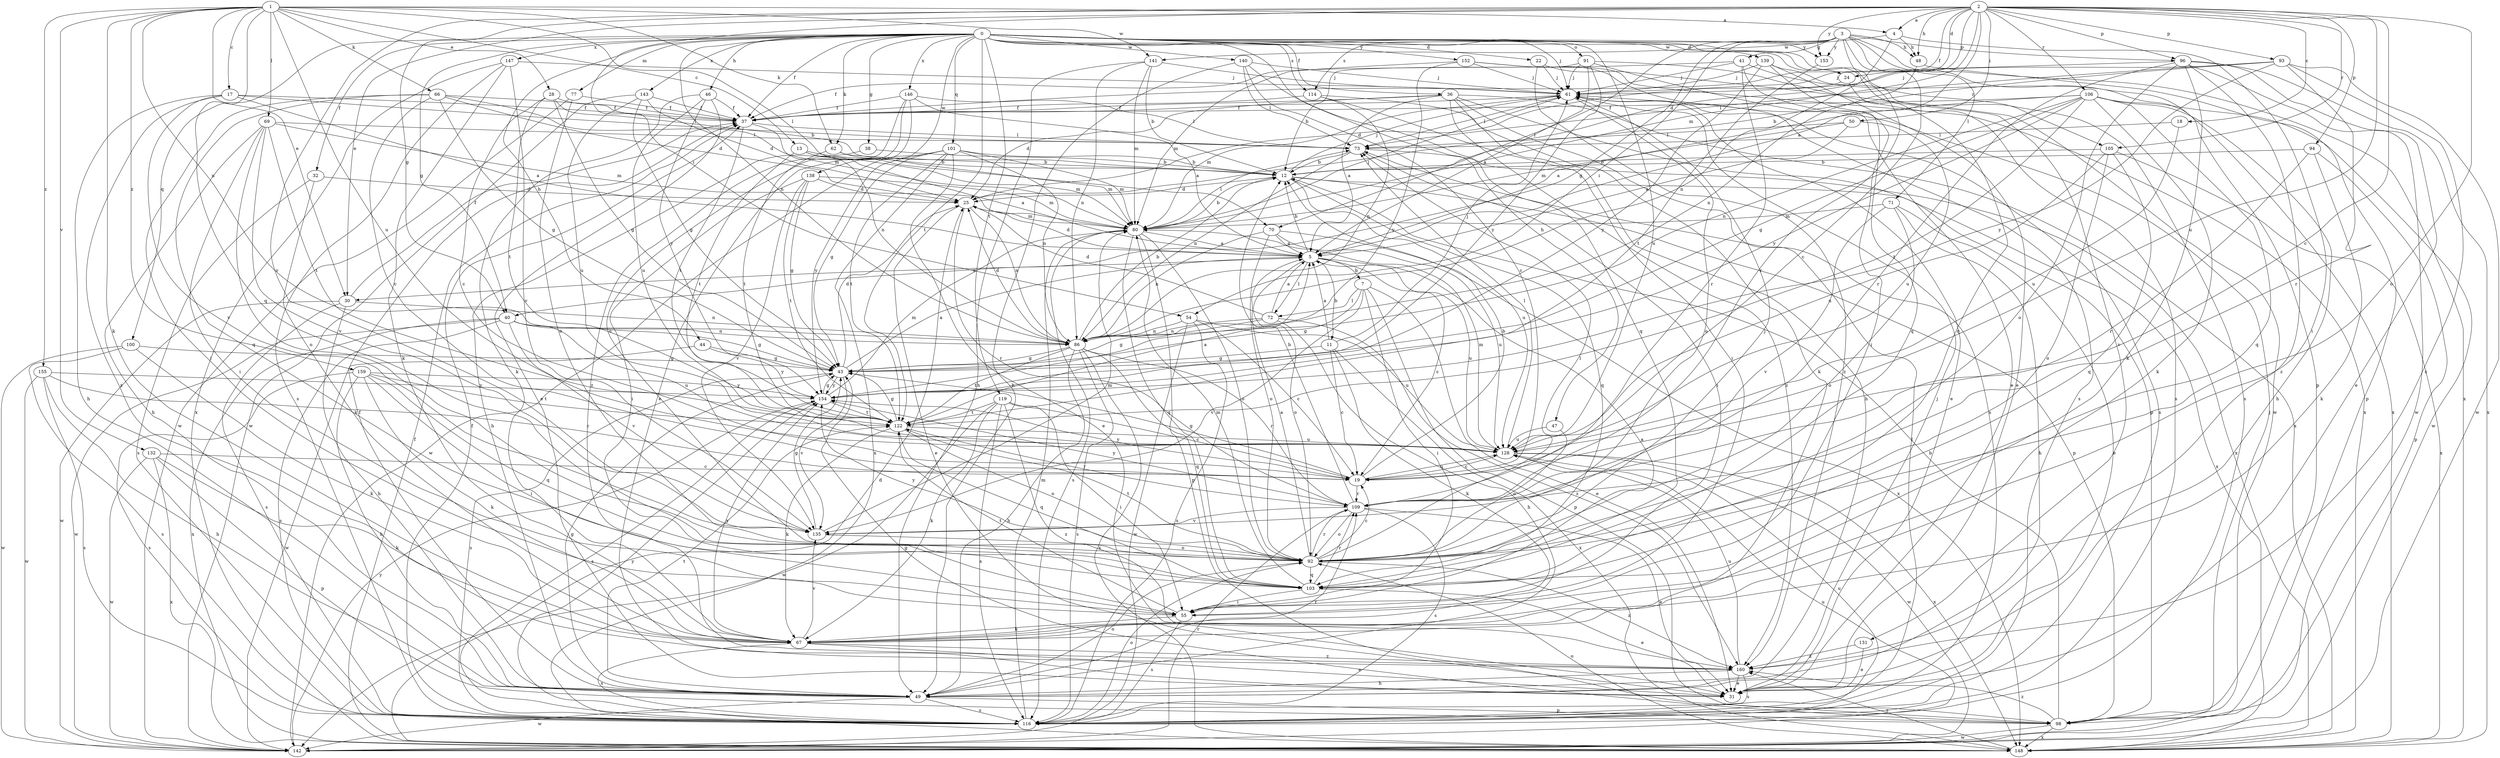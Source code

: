 strict digraph  {
0;
1;
2;
3;
4;
5;
7;
11;
12;
13;
17;
18;
19;
22;
24;
25;
28;
30;
31;
32;
36;
37;
38;
40;
41;
43;
44;
46;
47;
48;
49;
50;
54;
55;
61;
62;
66;
67;
69;
70;
71;
72;
73;
77;
80;
86;
91;
92;
93;
94;
96;
98;
100;
101;
103;
105;
106;
109;
114;
116;
119;
122;
128;
131;
132;
135;
138;
139;
140;
141;
142;
143;
146;
147;
148;
152;
153;
154;
155;
159;
160;
0 -> 22  [label=d];
0 -> 24  [label=d];
0 -> 32  [label=f];
0 -> 36  [label=f];
0 -> 37  [label=f];
0 -> 38  [label=g];
0 -> 40  [label=g];
0 -> 44  [label=h];
0 -> 46  [label=h];
0 -> 47  [label=h];
0 -> 61  [label=j];
0 -> 62  [label=k];
0 -> 77  [label=m];
0 -> 86  [label=n];
0 -> 91  [label=o];
0 -> 100  [label=q];
0 -> 101  [label=q];
0 -> 105  [label=r];
0 -> 114  [label=s];
0 -> 119  [label=t];
0 -> 122  [label=t];
0 -> 128  [label=u];
0 -> 131  [label=v];
0 -> 138  [label=w];
0 -> 139  [label=w];
0 -> 140  [label=w];
0 -> 143  [label=x];
0 -> 146  [label=x];
0 -> 147  [label=x];
0 -> 152  [label=y];
0 -> 153  [label=y];
1 -> 4  [label=a];
1 -> 13  [label=c];
1 -> 17  [label=c];
1 -> 28  [label=e];
1 -> 30  [label=e];
1 -> 62  [label=k];
1 -> 66  [label=k];
1 -> 67  [label=k];
1 -> 69  [label=l];
1 -> 70  [label=l];
1 -> 86  [label=n];
1 -> 103  [label=q];
1 -> 128  [label=u];
1 -> 132  [label=v];
1 -> 141  [label=w];
1 -> 155  [label=z];
1 -> 159  [label=z];
2 -> 4  [label=a];
2 -> 5  [label=a];
2 -> 18  [label=c];
2 -> 19  [label=c];
2 -> 24  [label=d];
2 -> 25  [label=d];
2 -> 30  [label=e];
2 -> 37  [label=f];
2 -> 40  [label=g];
2 -> 48  [label=h];
2 -> 50  [label=i];
2 -> 54  [label=i];
2 -> 80  [label=m];
2 -> 92  [label=o];
2 -> 93  [label=p];
2 -> 94  [label=p];
2 -> 96  [label=p];
2 -> 105  [label=r];
2 -> 106  [label=r];
2 -> 128  [label=u];
2 -> 135  [label=v];
2 -> 153  [label=y];
3 -> 19  [label=c];
3 -> 40  [label=g];
3 -> 41  [label=g];
3 -> 48  [label=h];
3 -> 54  [label=i];
3 -> 70  [label=l];
3 -> 71  [label=l];
3 -> 96  [label=p];
3 -> 98  [label=p];
3 -> 109  [label=r];
3 -> 114  [label=s];
3 -> 148  [label=x];
3 -> 153  [label=y];
4 -> 48  [label=h];
4 -> 55  [label=i];
4 -> 86  [label=n];
4 -> 141  [label=w];
5 -> 7  [label=b];
5 -> 11  [label=b];
5 -> 12  [label=b];
5 -> 19  [label=c];
5 -> 25  [label=d];
5 -> 30  [label=e];
5 -> 72  [label=l];
5 -> 92  [label=o];
5 -> 128  [label=u];
7 -> 31  [label=e];
7 -> 43  [label=g];
7 -> 55  [label=i];
7 -> 72  [label=l];
7 -> 98  [label=p];
7 -> 135  [label=v];
11 -> 5  [label=a];
11 -> 19  [label=c];
11 -> 43  [label=g];
11 -> 61  [label=j];
11 -> 67  [label=k];
11 -> 148  [label=x];
12 -> 25  [label=d];
12 -> 61  [label=j];
12 -> 98  [label=p];
12 -> 103  [label=q];
12 -> 128  [label=u];
12 -> 148  [label=x];
13 -> 5  [label=a];
13 -> 12  [label=b];
13 -> 80  [label=m];
13 -> 122  [label=t];
17 -> 5  [label=a];
17 -> 37  [label=f];
17 -> 49  [label=h];
17 -> 73  [label=l];
17 -> 135  [label=v];
17 -> 160  [label=z];
18 -> 73  [label=l];
18 -> 128  [label=u];
19 -> 12  [label=b];
19 -> 43  [label=g];
19 -> 109  [label=r];
19 -> 128  [label=u];
19 -> 154  [label=y];
22 -> 61  [label=j];
22 -> 142  [label=w];
22 -> 160  [label=z];
24 -> 25  [label=d];
24 -> 103  [label=q];
25 -> 31  [label=e];
25 -> 80  [label=m];
25 -> 86  [label=n];
25 -> 109  [label=r];
28 -> 12  [label=b];
28 -> 19  [label=c];
28 -> 37  [label=f];
28 -> 43  [label=g];
28 -> 122  [label=t];
30 -> 37  [label=f];
30 -> 49  [label=h];
30 -> 86  [label=n];
30 -> 116  [label=s];
30 -> 142  [label=w];
31 -> 61  [label=j];
32 -> 25  [label=d];
32 -> 67  [label=k];
32 -> 116  [label=s];
36 -> 5  [label=a];
36 -> 25  [label=d];
36 -> 37  [label=f];
36 -> 49  [label=h];
36 -> 98  [label=p];
36 -> 116  [label=s];
36 -> 148  [label=x];
36 -> 160  [label=z];
37 -> 73  [label=l];
37 -> 86  [label=n];
37 -> 122  [label=t];
38 -> 12  [label=b];
38 -> 49  [label=h];
40 -> 43  [label=g];
40 -> 86  [label=n];
40 -> 116  [label=s];
40 -> 128  [label=u];
40 -> 135  [label=v];
40 -> 142  [label=w];
40 -> 148  [label=x];
41 -> 37  [label=f];
41 -> 61  [label=j];
41 -> 103  [label=q];
41 -> 109  [label=r];
41 -> 116  [label=s];
43 -> 5  [label=a];
43 -> 25  [label=d];
43 -> 116  [label=s];
43 -> 135  [label=v];
43 -> 154  [label=y];
44 -> 43  [label=g];
44 -> 142  [label=w];
44 -> 154  [label=y];
46 -> 31  [label=e];
46 -> 37  [label=f];
46 -> 67  [label=k];
46 -> 128  [label=u];
46 -> 154  [label=y];
47 -> 92  [label=o];
47 -> 128  [label=u];
48 -> 86  [label=n];
48 -> 98  [label=p];
49 -> 37  [label=f];
49 -> 43  [label=g];
49 -> 92  [label=o];
49 -> 98  [label=p];
49 -> 109  [label=r];
49 -> 116  [label=s];
49 -> 122  [label=t];
49 -> 142  [label=w];
50 -> 5  [label=a];
50 -> 73  [label=l];
50 -> 80  [label=m];
50 -> 128  [label=u];
54 -> 19  [label=c];
54 -> 86  [label=n];
54 -> 116  [label=s];
54 -> 128  [label=u];
54 -> 142  [label=w];
55 -> 5  [label=a];
55 -> 67  [label=k];
55 -> 116  [label=s];
55 -> 122  [label=t];
61 -> 31  [label=e];
61 -> 37  [label=f];
61 -> 73  [label=l];
61 -> 80  [label=m];
61 -> 92  [label=o];
61 -> 116  [label=s];
62 -> 12  [label=b];
62 -> 80  [label=m];
62 -> 122  [label=t];
66 -> 19  [label=c];
66 -> 25  [label=d];
66 -> 37  [label=f];
66 -> 43  [label=g];
66 -> 55  [label=i];
66 -> 80  [label=m];
66 -> 103  [label=q];
67 -> 31  [label=e];
67 -> 116  [label=s];
67 -> 135  [label=v];
67 -> 154  [label=y];
67 -> 160  [label=z];
69 -> 49  [label=h];
69 -> 55  [label=i];
69 -> 73  [label=l];
69 -> 80  [label=m];
69 -> 92  [label=o];
69 -> 122  [label=t];
69 -> 135  [label=v];
70 -> 5  [label=a];
70 -> 86  [label=n];
70 -> 92  [label=o];
70 -> 128  [label=u];
70 -> 148  [label=x];
71 -> 31  [label=e];
71 -> 49  [label=h];
71 -> 80  [label=m];
71 -> 92  [label=o];
71 -> 135  [label=v];
72 -> 5  [label=a];
72 -> 25  [label=d];
72 -> 43  [label=g];
72 -> 49  [label=h];
72 -> 86  [label=n];
72 -> 160  [label=z];
73 -> 12  [label=b];
73 -> 55  [label=i];
73 -> 86  [label=n];
73 -> 148  [label=x];
77 -> 37  [label=f];
77 -> 92  [label=o];
77 -> 142  [label=w];
80 -> 5  [label=a];
80 -> 12  [label=b];
80 -> 61  [label=j];
80 -> 73  [label=l];
80 -> 92  [label=o];
80 -> 98  [label=p];
80 -> 103  [label=q];
80 -> 116  [label=s];
86 -> 12  [label=b];
86 -> 25  [label=d];
86 -> 43  [label=g];
86 -> 49  [label=h];
86 -> 103  [label=q];
86 -> 109  [label=r];
86 -> 116  [label=s];
86 -> 122  [label=t];
86 -> 148  [label=x];
91 -> 5  [label=a];
91 -> 12  [label=b];
91 -> 31  [label=e];
91 -> 61  [label=j];
91 -> 116  [label=s];
91 -> 154  [label=y];
92 -> 5  [label=a];
92 -> 19  [label=c];
92 -> 61  [label=j];
92 -> 73  [label=l];
92 -> 103  [label=q];
92 -> 109  [label=r];
92 -> 122  [label=t];
92 -> 154  [label=y];
92 -> 160  [label=z];
93 -> 12  [label=b];
93 -> 61  [label=j];
93 -> 73  [label=l];
93 -> 109  [label=r];
93 -> 142  [label=w];
93 -> 154  [label=y];
93 -> 160  [label=z];
94 -> 12  [label=b];
94 -> 67  [label=k];
94 -> 98  [label=p];
94 -> 109  [label=r];
96 -> 31  [label=e];
96 -> 61  [label=j];
96 -> 67  [label=k];
96 -> 92  [label=o];
96 -> 109  [label=r];
96 -> 142  [label=w];
96 -> 148  [label=x];
96 -> 160  [label=z];
98 -> 12  [label=b];
98 -> 43  [label=g];
98 -> 61  [label=j];
98 -> 142  [label=w];
98 -> 148  [label=x];
98 -> 160  [label=z];
100 -> 43  [label=g];
100 -> 67  [label=k];
100 -> 116  [label=s];
100 -> 142  [label=w];
101 -> 12  [label=b];
101 -> 31  [label=e];
101 -> 43  [label=g];
101 -> 80  [label=m];
101 -> 86  [label=n];
101 -> 122  [label=t];
101 -> 142  [label=w];
101 -> 148  [label=x];
101 -> 154  [label=y];
103 -> 31  [label=e];
103 -> 55  [label=i];
103 -> 80  [label=m];
103 -> 109  [label=r];
105 -> 12  [label=b];
105 -> 92  [label=o];
105 -> 103  [label=q];
105 -> 128  [label=u];
105 -> 148  [label=x];
106 -> 5  [label=a];
106 -> 37  [label=f];
106 -> 43  [label=g];
106 -> 49  [label=h];
106 -> 67  [label=k];
106 -> 86  [label=n];
106 -> 103  [label=q];
106 -> 122  [label=t];
106 -> 142  [label=w];
106 -> 154  [label=y];
109 -> 12  [label=b];
109 -> 31  [label=e];
109 -> 92  [label=o];
109 -> 116  [label=s];
109 -> 135  [label=v];
109 -> 154  [label=y];
114 -> 37  [label=f];
114 -> 55  [label=i];
114 -> 67  [label=k];
114 -> 86  [label=n];
116 -> 37  [label=f];
116 -> 73  [label=l];
116 -> 80  [label=m];
116 -> 92  [label=o];
116 -> 128  [label=u];
116 -> 154  [label=y];
119 -> 19  [label=c];
119 -> 55  [label=i];
119 -> 67  [label=k];
119 -> 116  [label=s];
119 -> 122  [label=t];
119 -> 142  [label=w];
119 -> 160  [label=z];
122 -> 5  [label=a];
122 -> 43  [label=g];
122 -> 67  [label=k];
122 -> 92  [label=o];
122 -> 103  [label=q];
122 -> 109  [label=r];
122 -> 128  [label=u];
128 -> 19  [label=c];
128 -> 73  [label=l];
128 -> 80  [label=m];
128 -> 142  [label=w];
128 -> 148  [label=x];
131 -> 31  [label=e];
131 -> 160  [label=z];
132 -> 19  [label=c];
132 -> 67  [label=k];
132 -> 98  [label=p];
132 -> 142  [label=w];
132 -> 148  [label=x];
135 -> 43  [label=g];
135 -> 80  [label=m];
135 -> 92  [label=o];
138 -> 25  [label=d];
138 -> 43  [label=g];
138 -> 55  [label=i];
138 -> 80  [label=m];
138 -> 122  [label=t];
138 -> 135  [label=v];
139 -> 31  [label=e];
139 -> 55  [label=i];
139 -> 61  [label=j];
139 -> 148  [label=x];
139 -> 154  [label=y];
140 -> 19  [label=c];
140 -> 49  [label=h];
140 -> 61  [label=j];
140 -> 73  [label=l];
140 -> 103  [label=q];
141 -> 12  [label=b];
141 -> 49  [label=h];
141 -> 61  [label=j];
141 -> 80  [label=m];
141 -> 86  [label=n];
142 -> 109  [label=r];
142 -> 128  [label=u];
142 -> 154  [label=y];
143 -> 25  [label=d];
143 -> 37  [label=f];
143 -> 43  [label=g];
143 -> 128  [label=u];
143 -> 142  [label=w];
146 -> 5  [label=a];
146 -> 31  [label=e];
146 -> 37  [label=f];
146 -> 73  [label=l];
146 -> 92  [label=o];
146 -> 160  [label=z];
147 -> 61  [label=j];
147 -> 67  [label=k];
147 -> 116  [label=s];
147 -> 135  [label=v];
147 -> 148  [label=x];
148 -> 25  [label=d];
148 -> 37  [label=f];
148 -> 92  [label=o];
148 -> 160  [label=z];
152 -> 61  [label=j];
152 -> 80  [label=m];
152 -> 116  [label=s];
152 -> 148  [label=x];
152 -> 154  [label=y];
153 -> 122  [label=t];
154 -> 43  [label=g];
154 -> 80  [label=m];
154 -> 116  [label=s];
154 -> 122  [label=t];
155 -> 19  [label=c];
155 -> 49  [label=h];
155 -> 116  [label=s];
155 -> 142  [label=w];
155 -> 154  [label=y];
159 -> 49  [label=h];
159 -> 55  [label=i];
159 -> 67  [label=k];
159 -> 103  [label=q];
159 -> 116  [label=s];
159 -> 122  [label=t];
159 -> 154  [label=y];
160 -> 31  [label=e];
160 -> 49  [label=h];
160 -> 116  [label=s];
160 -> 128  [label=u];
}
